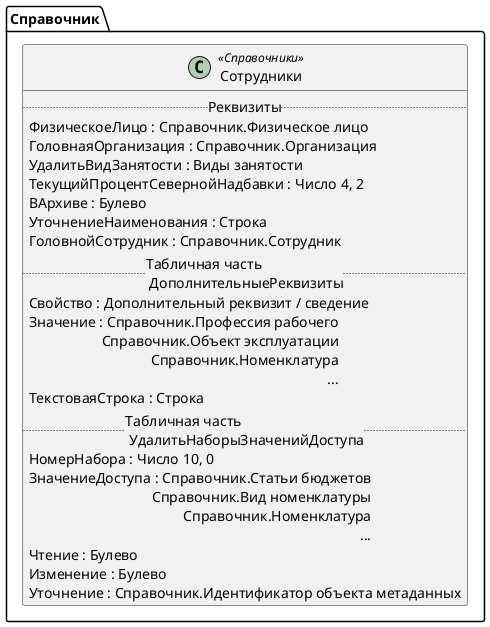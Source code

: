 ﻿@startuml Сотрудники
'!include templates.wsd
'..\include templates.wsd
class Справочник.Сотрудники as "Сотрудники" <<Справочники>>
{
..Реквизиты..
ФизическоеЛицо : Справочник.Физическое лицо
ГоловнаяОрганизация : Справочник.Организация
УдалитьВидЗанятости : Виды занятости
ТекущийПроцентСевернойНадбавки : Число 4, 2
ВАрхиве : Булево
УточнениеНаименования : Строка
ГоловнойСотрудник : Справочник.Сотрудник
..Табличная часть \n ДополнительныеРеквизиты..
Свойство : Дополнительный реквизит / сведение
Значение : Справочник.Профессия рабочего\rСправочник.Объект эксплуатации\rСправочник.Номенклатура\r...
ТекстоваяСтрока : Строка
..Табличная часть \n УдалитьНаборыЗначенийДоступа..
НомерНабора : Число 10, 0
ЗначениеДоступа : Справочник.Статьи бюджетов\rСправочник.Вид номенклатуры\rСправочник.Номенклатура\r...
Чтение : Булево
Изменение : Булево
Уточнение : Справочник.Идентификатор объекта метаданных
}
@enduml
